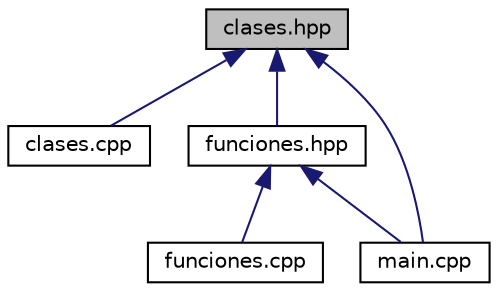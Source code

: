 digraph "clases.hpp"
{
 // LATEX_PDF_SIZE
  edge [fontname="Helvetica",fontsize="10",labelfontname="Helvetica",labelfontsize="10"];
  node [fontname="Helvetica",fontsize="10",shape=record];
  Node1 [label="clases.hpp",height=0.2,width=0.4,color="black", fillcolor="grey75", style="filled", fontcolor="black",tooltip="Se declaran las clases que no son templates y se declaran y definen las clases template,..."];
  Node1 -> Node2 [dir="back",color="midnightblue",fontsize="10",style="solid",fontname="Helvetica"];
  Node2 [label="clases.cpp",height=0.2,width=0.4,color="black", fillcolor="white", style="filled",URL="$clases_8cpp.html",tooltip="Se definen las clases que no son templates."];
  Node1 -> Node3 [dir="back",color="midnightblue",fontsize="10",style="solid",fontname="Helvetica"];
  Node3 [label="funciones.hpp",height=0.2,width=0.4,color="black", fillcolor="white", style="filled",URL="$funciones_8hpp.html",tooltip="Se realizan las declaraciones de las funciones."];
  Node3 -> Node4 [dir="back",color="midnightblue",fontsize="10",style="solid",fontname="Helvetica"];
  Node4 [label="funciones.cpp",height=0.2,width=0.4,color="black", fillcolor="white", style="filled",URL="$funciones_8cpp.html",tooltip="Se definen las funciones declaradas en funciones.hpp."];
  Node3 -> Node5 [dir="back",color="midnightblue",fontsize="10",style="solid",fontname="Helvetica"];
  Node5 [label="main.cpp",height=0.2,width=0.4,color="black", fillcolor="white", style="filled",URL="$main_8cpp.html",tooltip="Se utilizan los métodos y funciones declarados en los demás archivos para lograr generar un menú func..."];
  Node1 -> Node5 [dir="back",color="midnightblue",fontsize="10",style="solid",fontname="Helvetica"];
}
